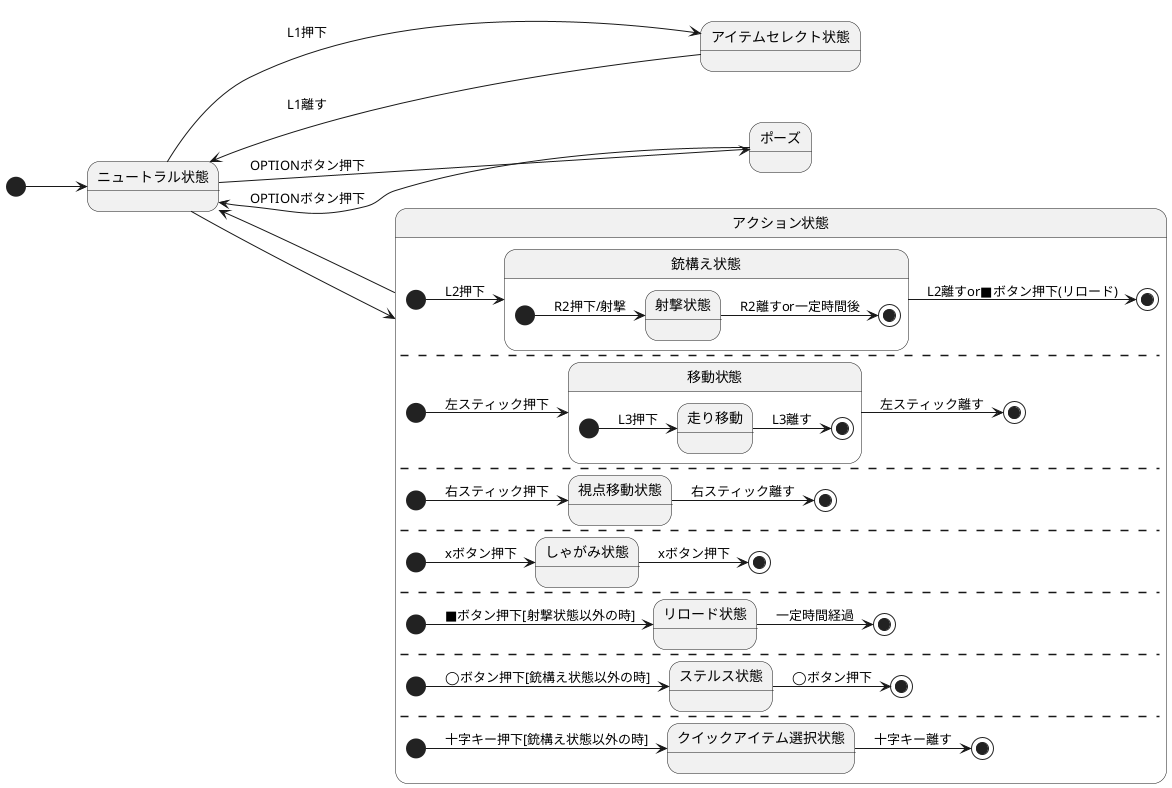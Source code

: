 @startuml
left to right direction
state "ニュートラル状態" as Neutral
[*] --> Neutral

/'アイテム選択画面での操作'/
Neutral --> ItemSelect : L1押下
state "アイテムセレクト状態" as ItemSelect{
}
ItemSelect --> Neutral : L1離す

Neutral --> Pause : OPTIONボタン押下
state "ポーズ" as Pause
Pause --> Neutral : OPTIONボタン押下

/'キャラクター操作'/
Neutral --> Action
state "アクション状態" as Action{
	state "銃構え状態" as Attack{
		state "射撃状態" as Shoot
		[*] --> Shoot : R2押下/射撃
		Shoot --> [*] : R2離すor一定時間後
	}
	[*] --> Attack : L2押下
	Attack --> [*] : L2離すor■ボタン押下(リロード)
	--
	state "移動状態" as Move{
		state "走り移動" as RunMove
		[*] --> RunMove : L3押下
		RunMove --> [*] : L3離す
	}
	[*] --> Move : 左スティック押下
	Move --> [*] : 左スティック離す
	--
	state "視点移動状態" as View
	[*] --> View : 右スティック押下
	View --> [*] : 右スティック離す
	--
	state "しゃがみ状態" as Squat
	[*] --> Squat : xボタン押下
	Squat --> [*] : xボタン押下
	--
	state "リロード状態" as Reload
	[*] --> Reload : ■ボタン押下[射撃状態以外の時]
	Reload --> [*] : 一定時間経過
	--
	state "ステルス状態" as Stealth
	[*] --> Stealth : ◯ボタン押下[銃構え状態以外の時]
	Stealth --> [*] : ◯ボタン押下
	--
	state "クイックアイテム選択状態" as QuickItemSelect
	[*] --> QuickItemSelect : 十字キー押下[銃構え状態以外の時]
	QuickItemSelect --> [*] : 十字キー離す
}

Action --> Neutral

@enduml